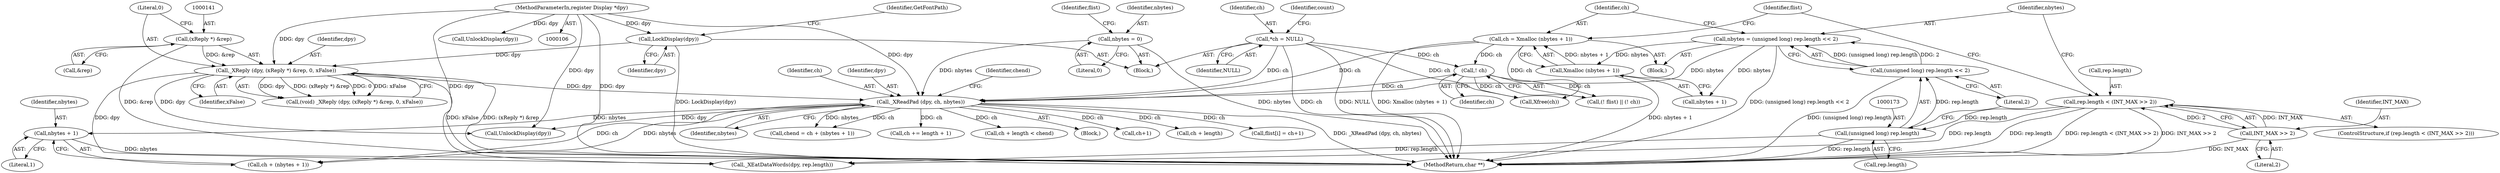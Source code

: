 digraph "1_libx11_b469da1430cdcee06e31c6251b83aede072a1ff0_0@del" {
"1000215" [label="(Call,nbytes + 1)"];
"1000207" [label="(Call,_XReadPad (dpy, ch, nbytes))"];
"1000138" [label="(Call,_XReply (dpy, (xReply *) &rep, 0, xFalse))"];
"1000131" [label="(Call,LockDisplay(dpy))"];
"1000107" [label="(MethodParameterIn,register Display *dpy)"];
"1000140" [label="(Call,(xReply *) &rep)"];
"1000178" [label="(Call,ch = Xmalloc (nbytes + 1))"];
"1000180" [label="(Call,Xmalloc (nbytes + 1))"];
"1000169" [label="(Call,nbytes = (unsigned long) rep.length << 2)"];
"1000171" [label="(Call,(unsigned long) rep.length << 2)"];
"1000172" [label="(Call,(unsigned long) rep.length)"];
"1000161" [label="(Call,rep.length < (INT_MAX >> 2))"];
"1000165" [label="(Call,INT_MAX >> 2)"];
"1000188" [label="(Call,! ch)"];
"1000120" [label="(Call,*ch = NULL)"];
"1000112" [label="(Call,nbytes = 0)"];
"1000208" [label="(Identifier,dpy)"];
"1000178" [label="(Call,ch = Xmalloc (nbytes + 1))"];
"1000187" [label="(Identifier,flist)"];
"1000145" [label="(Identifier,xFalse)"];
"1000185" [label="(Call,(! flist) || (! ch))"];
"1000215" [label="(Call,nbytes + 1)"];
"1000248" [label="(Call,ch += length + 1)"];
"1000131" [label="(Call,LockDisplay(dpy))"];
"1000109" [label="(Block,)"];
"1000112" [label="(Call,nbytes = 0)"];
"1000193" [label="(Call,Xfree(ch))"];
"1000169" [label="(Call,nbytes = (unsigned long) rep.length << 2)"];
"1000213" [label="(Call,ch + (nbytes + 1))"];
"1000235" [label="(Call,ch + length < chend)"];
"1000120" [label="(Call,*ch = NULL)"];
"1000273" [label="(Call,UnlockDisplay(dpy))"];
"1000170" [label="(Identifier,nbytes)"];
"1000121" [label="(Identifier,ch)"];
"1000168" [label="(Block,)"];
"1000162" [label="(Call,rep.length)"];
"1000138" [label="(Call,_XReply (dpy, (xReply *) &rep, 0, xFalse))"];
"1000107" [label="(MethodParameterIn,register Display *dpy)"];
"1000132" [label="(Identifier,dpy)"];
"1000172" [label="(Call,(unsigned long) rep.length)"];
"1000117" [label="(Identifier,flist)"];
"1000150" [label="(Block,)"];
"1000189" [label="(Identifier,ch)"];
"1000144" [label="(Literal,0)"];
"1000181" [label="(Call,nbytes + 1)"];
"1000160" [label="(ControlStructure,if (rep.length < (INT_MAX >> 2)))"];
"1000114" [label="(Literal,0)"];
"1000195" [label="(Call,_XEatDataWords(dpy, rep.length))"];
"1000171" [label="(Call,(unsigned long) rep.length << 2)"];
"1000140" [label="(Call,(xReply *) &rep)"];
"1000122" [label="(Identifier,NULL)"];
"1000245" [label="(Call,ch+1)"];
"1000134" [label="(Identifier,GetFontPath)"];
"1000209" [label="(Identifier,ch)"];
"1000136" [label="(Call,(void) _XReply (dpy, (xReply *) &rep, 0, xFalse))"];
"1000200" [label="(Call,UnlockDisplay(dpy))"];
"1000161" [label="(Call,rep.length < (INT_MAX >> 2))"];
"1000166" [label="(Identifier,INT_MAX)"];
"1000167" [label="(Literal,2)"];
"1000188" [label="(Call,! ch)"];
"1000217" [label="(Literal,1)"];
"1000212" [label="(Identifier,chend)"];
"1000236" [label="(Call,ch + length)"];
"1000142" [label="(Call,&rep)"];
"1000180" [label="(Call,Xmalloc (nbytes + 1))"];
"1000216" [label="(Identifier,nbytes)"];
"1000241" [label="(Call,flist[i] = ch+1)"];
"1000139" [label="(Identifier,dpy)"];
"1000210" [label="(Identifier,nbytes)"];
"1000126" [label="(Identifier,count)"];
"1000177" [label="(Literal,2)"];
"1000113" [label="(Identifier,nbytes)"];
"1000179" [label="(Identifier,ch)"];
"1000174" [label="(Call,rep.length)"];
"1000165" [label="(Call,INT_MAX >> 2)"];
"1000211" [label="(Call,chend = ch + (nbytes + 1))"];
"1000278" [label="(MethodReturn,char **)"];
"1000207" [label="(Call,_XReadPad (dpy, ch, nbytes))"];
"1000215" -> "1000213"  [label="AST: "];
"1000215" -> "1000217"  [label="CFG: "];
"1000216" -> "1000215"  [label="AST: "];
"1000217" -> "1000215"  [label="AST: "];
"1000213" -> "1000215"  [label="CFG: "];
"1000215" -> "1000278"  [label="DDG: nbytes"];
"1000207" -> "1000215"  [label="DDG: nbytes"];
"1000207" -> "1000150"  [label="AST: "];
"1000207" -> "1000210"  [label="CFG: "];
"1000208" -> "1000207"  [label="AST: "];
"1000209" -> "1000207"  [label="AST: "];
"1000210" -> "1000207"  [label="AST: "];
"1000212" -> "1000207"  [label="CFG: "];
"1000207" -> "1000278"  [label="DDG: _XReadPad (dpy, ch, nbytes)"];
"1000138" -> "1000207"  [label="DDG: dpy"];
"1000107" -> "1000207"  [label="DDG: dpy"];
"1000178" -> "1000207"  [label="DDG: ch"];
"1000188" -> "1000207"  [label="DDG: ch"];
"1000120" -> "1000207"  [label="DDG: ch"];
"1000112" -> "1000207"  [label="DDG: nbytes"];
"1000169" -> "1000207"  [label="DDG: nbytes"];
"1000207" -> "1000211"  [label="DDG: ch"];
"1000207" -> "1000211"  [label="DDG: nbytes"];
"1000207" -> "1000213"  [label="DDG: ch"];
"1000207" -> "1000213"  [label="DDG: nbytes"];
"1000207" -> "1000235"  [label="DDG: ch"];
"1000207" -> "1000236"  [label="DDG: ch"];
"1000207" -> "1000241"  [label="DDG: ch"];
"1000207" -> "1000245"  [label="DDG: ch"];
"1000207" -> "1000248"  [label="DDG: ch"];
"1000207" -> "1000273"  [label="DDG: dpy"];
"1000138" -> "1000136"  [label="AST: "];
"1000138" -> "1000145"  [label="CFG: "];
"1000139" -> "1000138"  [label="AST: "];
"1000140" -> "1000138"  [label="AST: "];
"1000144" -> "1000138"  [label="AST: "];
"1000145" -> "1000138"  [label="AST: "];
"1000136" -> "1000138"  [label="CFG: "];
"1000138" -> "1000278"  [label="DDG: (xReply *) &rep"];
"1000138" -> "1000278"  [label="DDG: xFalse"];
"1000138" -> "1000136"  [label="DDG: dpy"];
"1000138" -> "1000136"  [label="DDG: (xReply *) &rep"];
"1000138" -> "1000136"  [label="DDG: 0"];
"1000138" -> "1000136"  [label="DDG: xFalse"];
"1000131" -> "1000138"  [label="DDG: dpy"];
"1000107" -> "1000138"  [label="DDG: dpy"];
"1000140" -> "1000138"  [label="DDG: &rep"];
"1000138" -> "1000195"  [label="DDG: dpy"];
"1000138" -> "1000273"  [label="DDG: dpy"];
"1000131" -> "1000109"  [label="AST: "];
"1000131" -> "1000132"  [label="CFG: "];
"1000132" -> "1000131"  [label="AST: "];
"1000134" -> "1000131"  [label="CFG: "];
"1000131" -> "1000278"  [label="DDG: LockDisplay(dpy)"];
"1000107" -> "1000131"  [label="DDG: dpy"];
"1000107" -> "1000106"  [label="AST: "];
"1000107" -> "1000278"  [label="DDG: dpy"];
"1000107" -> "1000195"  [label="DDG: dpy"];
"1000107" -> "1000200"  [label="DDG: dpy"];
"1000107" -> "1000273"  [label="DDG: dpy"];
"1000140" -> "1000142"  [label="CFG: "];
"1000141" -> "1000140"  [label="AST: "];
"1000142" -> "1000140"  [label="AST: "];
"1000144" -> "1000140"  [label="CFG: "];
"1000140" -> "1000278"  [label="DDG: &rep"];
"1000178" -> "1000168"  [label="AST: "];
"1000178" -> "1000180"  [label="CFG: "];
"1000179" -> "1000178"  [label="AST: "];
"1000180" -> "1000178"  [label="AST: "];
"1000187" -> "1000178"  [label="CFG: "];
"1000178" -> "1000278"  [label="DDG: Xmalloc (nbytes + 1)"];
"1000180" -> "1000178"  [label="DDG: nbytes + 1"];
"1000178" -> "1000188"  [label="DDG: ch"];
"1000178" -> "1000193"  [label="DDG: ch"];
"1000180" -> "1000181"  [label="CFG: "];
"1000181" -> "1000180"  [label="AST: "];
"1000180" -> "1000278"  [label="DDG: nbytes + 1"];
"1000169" -> "1000180"  [label="DDG: nbytes"];
"1000169" -> "1000168"  [label="AST: "];
"1000169" -> "1000171"  [label="CFG: "];
"1000170" -> "1000169"  [label="AST: "];
"1000171" -> "1000169"  [label="AST: "];
"1000179" -> "1000169"  [label="CFG: "];
"1000169" -> "1000278"  [label="DDG: (unsigned long) rep.length << 2"];
"1000171" -> "1000169"  [label="DDG: (unsigned long) rep.length"];
"1000171" -> "1000169"  [label="DDG: 2"];
"1000169" -> "1000181"  [label="DDG: nbytes"];
"1000171" -> "1000177"  [label="CFG: "];
"1000172" -> "1000171"  [label="AST: "];
"1000177" -> "1000171"  [label="AST: "];
"1000171" -> "1000278"  [label="DDG: (unsigned long) rep.length"];
"1000172" -> "1000171"  [label="DDG: rep.length"];
"1000172" -> "1000174"  [label="CFG: "];
"1000173" -> "1000172"  [label="AST: "];
"1000174" -> "1000172"  [label="AST: "];
"1000177" -> "1000172"  [label="CFG: "];
"1000172" -> "1000278"  [label="DDG: rep.length"];
"1000161" -> "1000172"  [label="DDG: rep.length"];
"1000172" -> "1000195"  [label="DDG: rep.length"];
"1000161" -> "1000160"  [label="AST: "];
"1000161" -> "1000165"  [label="CFG: "];
"1000162" -> "1000161"  [label="AST: "];
"1000165" -> "1000161"  [label="AST: "];
"1000170" -> "1000161"  [label="CFG: "];
"1000187" -> "1000161"  [label="CFG: "];
"1000161" -> "1000278"  [label="DDG: rep.length"];
"1000161" -> "1000278"  [label="DDG: rep.length < (INT_MAX >> 2)"];
"1000161" -> "1000278"  [label="DDG: INT_MAX >> 2"];
"1000165" -> "1000161"  [label="DDG: INT_MAX"];
"1000165" -> "1000161"  [label="DDG: 2"];
"1000161" -> "1000195"  [label="DDG: rep.length"];
"1000165" -> "1000167"  [label="CFG: "];
"1000166" -> "1000165"  [label="AST: "];
"1000167" -> "1000165"  [label="AST: "];
"1000165" -> "1000278"  [label="DDG: INT_MAX"];
"1000188" -> "1000185"  [label="AST: "];
"1000188" -> "1000189"  [label="CFG: "];
"1000189" -> "1000188"  [label="AST: "];
"1000185" -> "1000188"  [label="CFG: "];
"1000188" -> "1000185"  [label="DDG: ch"];
"1000120" -> "1000188"  [label="DDG: ch"];
"1000188" -> "1000193"  [label="DDG: ch"];
"1000120" -> "1000109"  [label="AST: "];
"1000120" -> "1000122"  [label="CFG: "];
"1000121" -> "1000120"  [label="AST: "];
"1000122" -> "1000120"  [label="AST: "];
"1000126" -> "1000120"  [label="CFG: "];
"1000120" -> "1000278"  [label="DDG: ch"];
"1000120" -> "1000278"  [label="DDG: NULL"];
"1000120" -> "1000193"  [label="DDG: ch"];
"1000112" -> "1000109"  [label="AST: "];
"1000112" -> "1000114"  [label="CFG: "];
"1000113" -> "1000112"  [label="AST: "];
"1000114" -> "1000112"  [label="AST: "];
"1000117" -> "1000112"  [label="CFG: "];
"1000112" -> "1000278"  [label="DDG: nbytes"];
}
